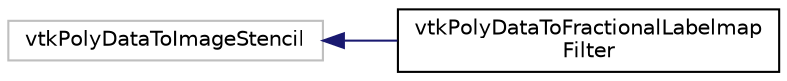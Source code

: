 digraph "Graphical Class Hierarchy"
{
  bgcolor="transparent";
  edge [fontname="Helvetica",fontsize="10",labelfontname="Helvetica",labelfontsize="10"];
  node [fontname="Helvetica",fontsize="10",shape=record];
  rankdir="LR";
  Node48 [label="vtkPolyDataToImageStencil",height=0.2,width=0.4,color="grey75"];
  Node48 -> Node0 [dir="back",color="midnightblue",fontsize="10",style="solid",fontname="Helvetica"];
  Node0 [label="vtkPolyDataToFractionalLabelmap\lFilter",height=0.2,width=0.4,color="black",URL="$classvtkPolyDataToFractionalLabelmapFilter.html"];
}
